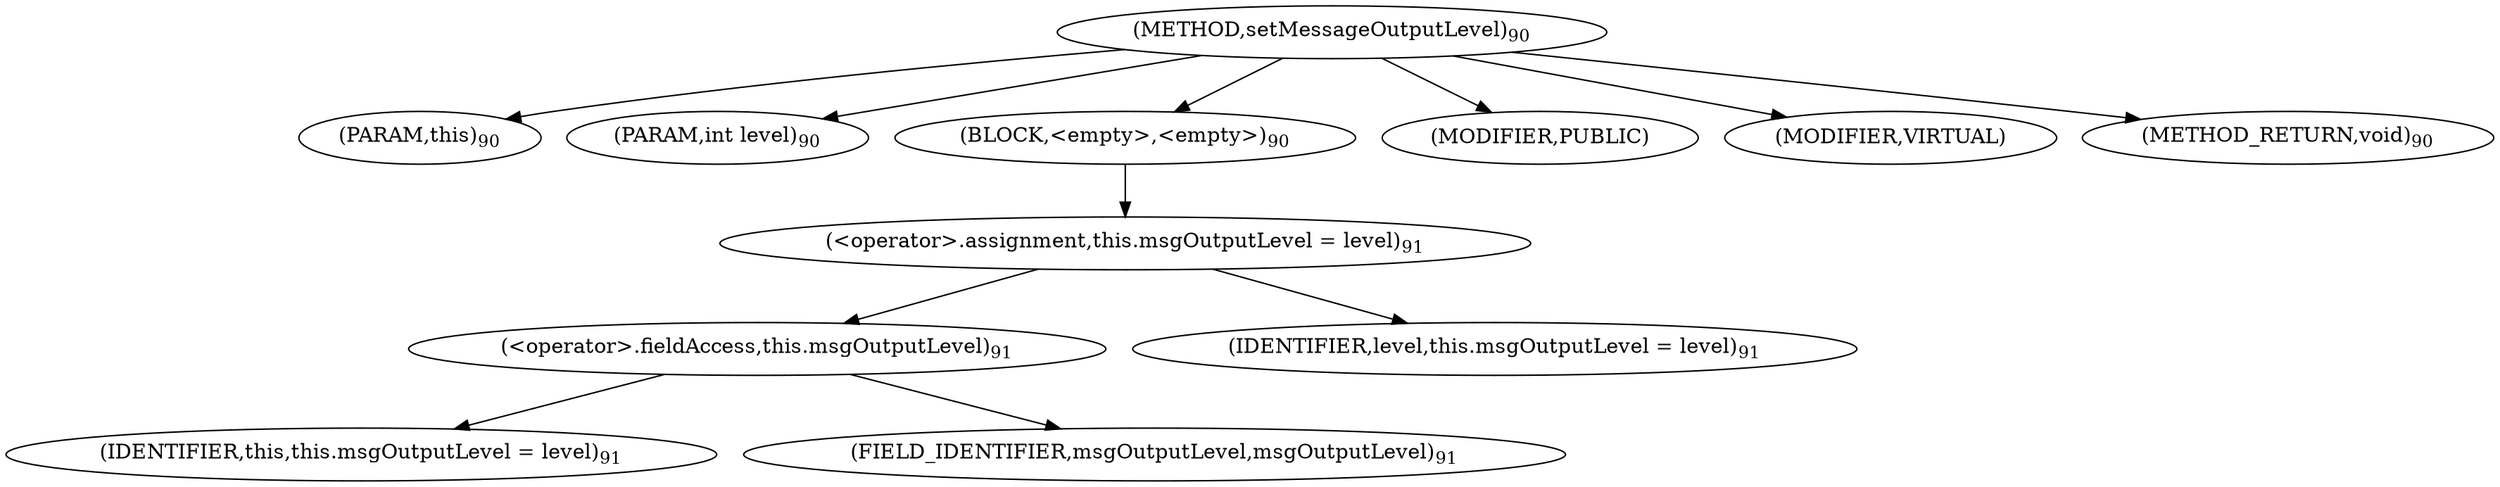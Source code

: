 digraph "setMessageOutputLevel" {  
"52" [label = <(METHOD,setMessageOutputLevel)<SUB>90</SUB>> ]
"4" [label = <(PARAM,this)<SUB>90</SUB>> ]
"53" [label = <(PARAM,int level)<SUB>90</SUB>> ]
"54" [label = <(BLOCK,&lt;empty&gt;,&lt;empty&gt;)<SUB>90</SUB>> ]
"55" [label = <(&lt;operator&gt;.assignment,this.msgOutputLevel = level)<SUB>91</SUB>> ]
"56" [label = <(&lt;operator&gt;.fieldAccess,this.msgOutputLevel)<SUB>91</SUB>> ]
"3" [label = <(IDENTIFIER,this,this.msgOutputLevel = level)<SUB>91</SUB>> ]
"57" [label = <(FIELD_IDENTIFIER,msgOutputLevel,msgOutputLevel)<SUB>91</SUB>> ]
"58" [label = <(IDENTIFIER,level,this.msgOutputLevel = level)<SUB>91</SUB>> ]
"59" [label = <(MODIFIER,PUBLIC)> ]
"60" [label = <(MODIFIER,VIRTUAL)> ]
"61" [label = <(METHOD_RETURN,void)<SUB>90</SUB>> ]
  "52" -> "4" 
  "52" -> "53" 
  "52" -> "54" 
  "52" -> "59" 
  "52" -> "60" 
  "52" -> "61" 
  "54" -> "55" 
  "55" -> "56" 
  "55" -> "58" 
  "56" -> "3" 
  "56" -> "57" 
}
